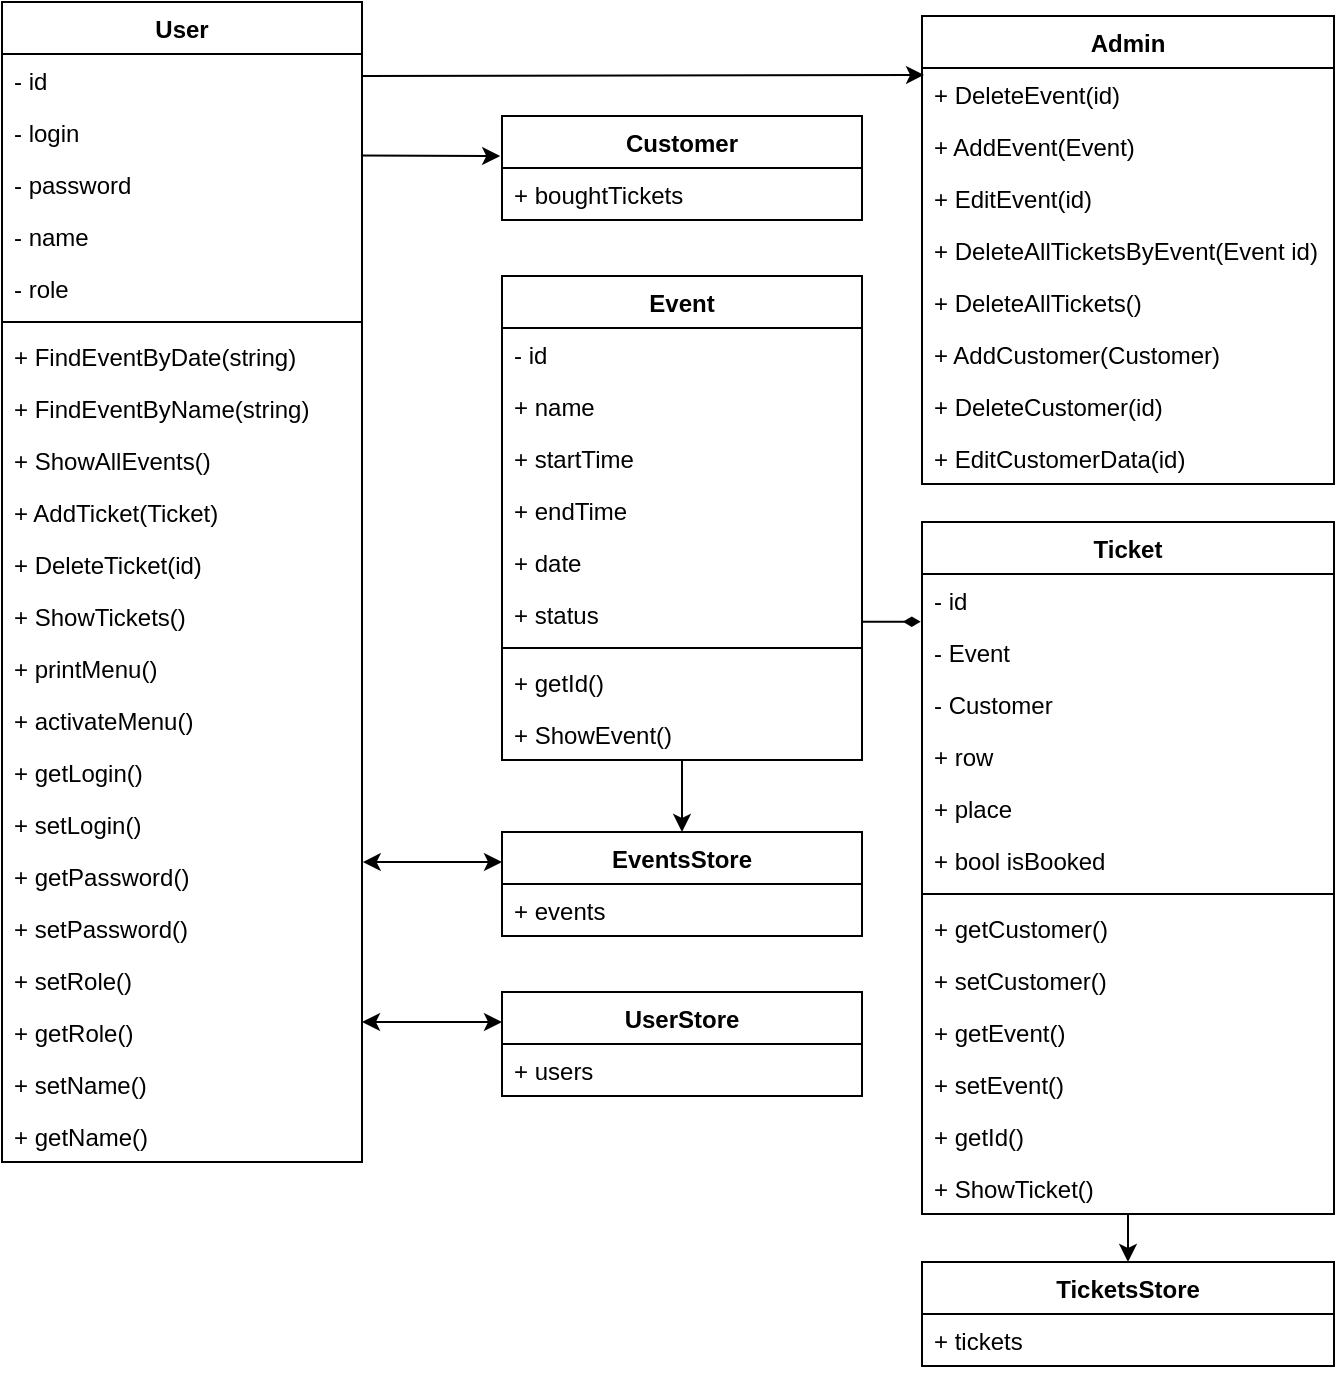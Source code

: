 <mxfile version="21.2.1" type="device">
  <diagram id="ClaCgD5qLuq-DKz93-Bp" name="Страница 1">
    <mxGraphModel dx="1050" dy="1718" grid="1" gridSize="10" guides="1" tooltips="1" connect="1" arrows="1" fold="1" page="1" pageScale="1" pageWidth="827" pageHeight="1169" math="0" shadow="0">
      <root>
        <mxCell id="0" />
        <mxCell id="1" parent="0" />
        <mxCell id="H0PDKfTX8FqYdz7Hu3HZ-1" value="Admin" style="swimlane;fontStyle=1;align=center;verticalAlign=top;childLayout=stackLayout;horizontal=1;startSize=26;horizontalStack=0;resizeParent=1;resizeParentMax=0;resizeLast=0;collapsible=1;marginBottom=0;" parent="1" vertex="1">
          <mxGeometry x="544" y="-1043" width="206" height="234" as="geometry">
            <mxRectangle x="40" y="40" width="100" height="30" as="alternateBounds" />
          </mxGeometry>
        </mxCell>
        <mxCell id="H0PDKfTX8FqYdz7Hu3HZ-4" value="+ DeleteEvent(id)" style="text;strokeColor=none;fillColor=none;align=left;verticalAlign=top;spacingLeft=4;spacingRight=4;overflow=hidden;rotatable=0;points=[[0,0.5],[1,0.5]];portConstraint=eastwest;" parent="H0PDKfTX8FqYdz7Hu3HZ-1" vertex="1">
          <mxGeometry y="26" width="206" height="26" as="geometry" />
        </mxCell>
        <mxCell id="H0PDKfTX8FqYdz7Hu3HZ-6" value="+ AddEvent(Event)" style="text;strokeColor=none;fillColor=none;align=left;verticalAlign=top;spacingLeft=4;spacingRight=4;overflow=hidden;rotatable=0;points=[[0,0.5],[1,0.5]];portConstraint=eastwest;" parent="H0PDKfTX8FqYdz7Hu3HZ-1" vertex="1">
          <mxGeometry y="52" width="206" height="26" as="geometry" />
        </mxCell>
        <mxCell id="H0PDKfTX8FqYdz7Hu3HZ-8" value="+ EditEvent(id)" style="text;strokeColor=none;fillColor=none;align=left;verticalAlign=top;spacingLeft=4;spacingRight=4;overflow=hidden;rotatable=0;points=[[0,0.5],[1,0.5]];portConstraint=eastwest;" parent="H0PDKfTX8FqYdz7Hu3HZ-1" vertex="1">
          <mxGeometry y="78" width="206" height="26" as="geometry" />
        </mxCell>
        <mxCell id="H0PDKfTX8FqYdz7Hu3HZ-10" value="+ DeleteAllTicketsByEvent(Event id)" style="text;strokeColor=none;fillColor=none;align=left;verticalAlign=top;spacingLeft=4;spacingRight=4;overflow=hidden;rotatable=0;points=[[0,0.5],[1,0.5]];portConstraint=eastwest;" parent="H0PDKfTX8FqYdz7Hu3HZ-1" vertex="1">
          <mxGeometry y="104" width="206" height="26" as="geometry" />
        </mxCell>
        <mxCell id="H0PDKfTX8FqYdz7Hu3HZ-12" value="+ DeleteAllTickets()" style="text;strokeColor=none;fillColor=none;align=left;verticalAlign=top;spacingLeft=4;spacingRight=4;overflow=hidden;rotatable=0;points=[[0,0.5],[1,0.5]];portConstraint=eastwest;" parent="H0PDKfTX8FqYdz7Hu3HZ-1" vertex="1">
          <mxGeometry y="130" width="206" height="26" as="geometry" />
        </mxCell>
        <mxCell id="H0PDKfTX8FqYdz7Hu3HZ-13" value="+ AddCustomer(Customer)" style="text;strokeColor=none;fillColor=none;align=left;verticalAlign=top;spacingLeft=4;spacingRight=4;overflow=hidden;rotatable=0;points=[[0,0.5],[1,0.5]];portConstraint=eastwest;" parent="H0PDKfTX8FqYdz7Hu3HZ-1" vertex="1">
          <mxGeometry y="156" width="206" height="26" as="geometry" />
        </mxCell>
        <mxCell id="H0PDKfTX8FqYdz7Hu3HZ-14" value="+ DeleteCustomer(id)" style="text;strokeColor=none;fillColor=none;align=left;verticalAlign=top;spacingLeft=4;spacingRight=4;overflow=hidden;rotatable=0;points=[[0,0.5],[1,0.5]];portConstraint=eastwest;" parent="H0PDKfTX8FqYdz7Hu3HZ-1" vertex="1">
          <mxGeometry y="182" width="206" height="26" as="geometry" />
        </mxCell>
        <mxCell id="H0PDKfTX8FqYdz7Hu3HZ-15" value="+ EditCustomerData(id)" style="text;strokeColor=none;fillColor=none;align=left;verticalAlign=top;spacingLeft=4;spacingRight=4;overflow=hidden;rotatable=0;points=[[0,0.5],[1,0.5]];portConstraint=eastwest;" parent="H0PDKfTX8FqYdz7Hu3HZ-1" vertex="1">
          <mxGeometry y="208" width="206" height="26" as="geometry" />
        </mxCell>
        <mxCell id="H0PDKfTX8FqYdz7Hu3HZ-19" value="Customer" style="swimlane;fontStyle=1;align=center;verticalAlign=top;childLayout=stackLayout;horizontal=1;startSize=26;horizontalStack=0;resizeParent=1;resizeParentMax=0;resizeLast=0;collapsible=1;marginBottom=0;" parent="1" vertex="1">
          <mxGeometry x="334" y="-993" width="180" height="52" as="geometry">
            <mxRectangle x="40" y="40" width="100" height="30" as="alternateBounds" />
          </mxGeometry>
        </mxCell>
        <mxCell id="cLQiwDub_EPoRTOffUzL-125" value="+ boughtTickets" style="text;strokeColor=none;fillColor=none;align=left;verticalAlign=top;spacingLeft=4;spacingRight=4;overflow=hidden;rotatable=0;points=[[0,0.5],[1,0.5]];portConstraint=eastwest;" parent="H0PDKfTX8FqYdz7Hu3HZ-19" vertex="1">
          <mxGeometry y="26" width="180" height="26" as="geometry" />
        </mxCell>
        <mxCell id="cLQiwDub_EPoRTOffUzL-141" style="edgeStyle=orthogonalEdgeStyle;rounded=0;orthogonalLoop=1;jettySize=auto;html=1;entryX=0.5;entryY=0;entryDx=0;entryDy=0;" parent="1" source="H0PDKfTX8FqYdz7Hu3HZ-36" target="cLQiwDub_EPoRTOffUzL-127" edge="1">
          <mxGeometry relative="1" as="geometry" />
        </mxCell>
        <mxCell id="H0PDKfTX8FqYdz7Hu3HZ-36" value="Ticket" style="swimlane;fontStyle=1;childLayout=stackLayout;horizontal=1;startSize=26;fillColor=none;horizontalStack=0;resizeParent=1;resizeParentMax=0;resizeLast=0;collapsible=1;marginBottom=0;" parent="1" vertex="1">
          <mxGeometry x="544" y="-790" width="206" height="346" as="geometry" />
        </mxCell>
        <mxCell id="cLQiwDub_EPoRTOffUzL-615" value="- id" style="text;strokeColor=none;fillColor=none;align=left;verticalAlign=top;spacingLeft=4;spacingRight=4;overflow=hidden;rotatable=0;points=[[0,0.5],[1,0.5]];portConstraint=eastwest;" parent="H0PDKfTX8FqYdz7Hu3HZ-36" vertex="1">
          <mxGeometry y="26" width="206" height="26" as="geometry" />
        </mxCell>
        <mxCell id="H0PDKfTX8FqYdz7Hu3HZ-37" value="- Event" style="text;strokeColor=none;fillColor=none;align=left;verticalAlign=top;spacingLeft=4;spacingRight=4;overflow=hidden;rotatable=0;points=[[0,0.5],[1,0.5]];portConstraint=eastwest;" parent="H0PDKfTX8FqYdz7Hu3HZ-36" vertex="1">
          <mxGeometry y="52" width="206" height="26" as="geometry" />
        </mxCell>
        <mxCell id="H0PDKfTX8FqYdz7Hu3HZ-38" value="- Customer" style="text;strokeColor=none;fillColor=none;align=left;verticalAlign=top;spacingLeft=4;spacingRight=4;overflow=hidden;rotatable=0;points=[[0,0.5],[1,0.5]];portConstraint=eastwest;" parent="H0PDKfTX8FqYdz7Hu3HZ-36" vertex="1">
          <mxGeometry y="78" width="206" height="26" as="geometry" />
        </mxCell>
        <mxCell id="H0PDKfTX8FqYdz7Hu3HZ-46" value="+ row" style="text;strokeColor=none;fillColor=none;align=left;verticalAlign=top;spacingLeft=4;spacingRight=4;overflow=hidden;rotatable=0;points=[[0,0.5],[1,0.5]];portConstraint=eastwest;" parent="H0PDKfTX8FqYdz7Hu3HZ-36" vertex="1">
          <mxGeometry y="104" width="206" height="26" as="geometry" />
        </mxCell>
        <mxCell id="H0PDKfTX8FqYdz7Hu3HZ-47" value="+ place" style="text;strokeColor=none;fillColor=none;align=left;verticalAlign=top;spacingLeft=4;spacingRight=4;overflow=hidden;rotatable=0;points=[[0,0.5],[1,0.5]];portConstraint=eastwest;" parent="H0PDKfTX8FqYdz7Hu3HZ-36" vertex="1">
          <mxGeometry y="130" width="206" height="26" as="geometry" />
        </mxCell>
        <mxCell id="H0PDKfTX8FqYdz7Hu3HZ-62" value="+ bool isBooked" style="text;strokeColor=none;fillColor=none;align=left;verticalAlign=top;spacingLeft=4;spacingRight=4;overflow=hidden;rotatable=0;points=[[0,0.5],[1,0.5]];portConstraint=eastwest;" parent="H0PDKfTX8FqYdz7Hu3HZ-36" vertex="1">
          <mxGeometry y="156" width="206" height="26" as="geometry" />
        </mxCell>
        <mxCell id="cLQiwDub_EPoRTOffUzL-149" value="" style="line;strokeWidth=1;fillColor=none;align=left;verticalAlign=middle;spacingTop=-1;spacingLeft=3;spacingRight=3;rotatable=0;labelPosition=right;points=[];portConstraint=eastwest;" parent="H0PDKfTX8FqYdz7Hu3HZ-36" vertex="1">
          <mxGeometry y="182" width="206" height="8" as="geometry" />
        </mxCell>
        <mxCell id="cLQiwDub_EPoRTOffUzL-148" value="+ getCustomer()" style="text;strokeColor=none;fillColor=none;align=left;verticalAlign=top;spacingLeft=4;spacingRight=4;overflow=hidden;rotatable=0;points=[[0,0.5],[1,0.5]];portConstraint=eastwest;" parent="H0PDKfTX8FqYdz7Hu3HZ-36" vertex="1">
          <mxGeometry y="190" width="206" height="26" as="geometry" />
        </mxCell>
        <mxCell id="cLQiwDub_EPoRTOffUzL-150" value="+ setCustomer()" style="text;strokeColor=none;fillColor=none;align=left;verticalAlign=top;spacingLeft=4;spacingRight=4;overflow=hidden;rotatable=0;points=[[0,0.5],[1,0.5]];portConstraint=eastwest;" parent="H0PDKfTX8FqYdz7Hu3HZ-36" vertex="1">
          <mxGeometry y="216" width="206" height="26" as="geometry" />
        </mxCell>
        <mxCell id="cLQiwDub_EPoRTOffUzL-151" value="+ getEvent()" style="text;strokeColor=none;fillColor=none;align=left;verticalAlign=top;spacingLeft=4;spacingRight=4;overflow=hidden;rotatable=0;points=[[0,0.5],[1,0.5]];portConstraint=eastwest;" parent="H0PDKfTX8FqYdz7Hu3HZ-36" vertex="1">
          <mxGeometry y="242" width="206" height="26" as="geometry" />
        </mxCell>
        <mxCell id="cLQiwDub_EPoRTOffUzL-162" value="+ setEvent()" style="text;strokeColor=none;fillColor=none;align=left;verticalAlign=top;spacingLeft=4;spacingRight=4;overflow=hidden;rotatable=0;points=[[0,0.5],[1,0.5]];portConstraint=eastwest;" parent="H0PDKfTX8FqYdz7Hu3HZ-36" vertex="1">
          <mxGeometry y="268" width="206" height="26" as="geometry" />
        </mxCell>
        <mxCell id="cLQiwDub_EPoRTOffUzL-616" value="+ getId()" style="text;strokeColor=none;fillColor=none;align=left;verticalAlign=top;spacingLeft=4;spacingRight=4;overflow=hidden;rotatable=0;points=[[0,0.5],[1,0.5]];portConstraint=eastwest;" parent="H0PDKfTX8FqYdz7Hu3HZ-36" vertex="1">
          <mxGeometry y="294" width="206" height="26" as="geometry" />
        </mxCell>
        <mxCell id="S16S4RK09Bb7ooY5-xf1-2" value="+ ShowTicket()" style="text;strokeColor=none;fillColor=none;align=left;verticalAlign=top;spacingLeft=4;spacingRight=4;overflow=hidden;rotatable=0;points=[[0,0.5],[1,0.5]];portConstraint=eastwest;" vertex="1" parent="H0PDKfTX8FqYdz7Hu3HZ-36">
          <mxGeometry y="320" width="206" height="26" as="geometry" />
        </mxCell>
        <mxCell id="H0PDKfTX8FqYdz7Hu3HZ-51" style="rounded=0;orthogonalLoop=1;jettySize=auto;html=1;startArrow=classic;startFill=1;endArrow=classic;endFill=1;exitX=1.002;exitY=0.194;exitDx=0;exitDy=0;exitPerimeter=0;" parent="1" edge="1">
          <mxGeometry relative="1" as="geometry">
            <Array as="points" />
            <mxPoint x="334" y="-620" as="targetPoint" />
            <mxPoint x="264.36" y="-619.956" as="sourcePoint" />
          </mxGeometry>
        </mxCell>
        <mxCell id="H0PDKfTX8FqYdz7Hu3HZ-55" style="edgeStyle=none;rounded=0;orthogonalLoop=1;jettySize=auto;html=1;endArrow=diamondThin;endFill=1;exitX=1.002;exitY=0.649;exitDx=0;exitDy=0;entryX=-0.003;entryY=0.918;entryDx=0;entryDy=0;entryPerimeter=0;exitPerimeter=0;" parent="1" source="cLQiwDub_EPoRTOffUzL-114" target="cLQiwDub_EPoRTOffUzL-615" edge="1">
          <mxGeometry relative="1" as="geometry">
            <mxPoint x="511" y="-665" as="sourcePoint" />
            <mxPoint x="540" y="-744" as="targetPoint" />
          </mxGeometry>
        </mxCell>
        <mxCell id="mET-laxzgPLThdWNp_bz-1" value="User" style="swimlane;fontStyle=1;align=center;verticalAlign=top;childLayout=stackLayout;horizontal=1;startSize=26;horizontalStack=0;resizeParent=1;resizeParentMax=0;resizeLast=0;collapsible=1;marginBottom=0;" parent="1" vertex="1">
          <mxGeometry x="84" y="-1050" width="180" height="580" as="geometry">
            <mxRectangle x="40" y="40" width="100" height="30" as="alternateBounds" />
          </mxGeometry>
        </mxCell>
        <mxCell id="mET-laxzgPLThdWNp_bz-13" value="- id" style="text;strokeColor=none;fillColor=none;align=left;verticalAlign=top;spacingLeft=4;spacingRight=4;overflow=hidden;rotatable=0;points=[[0,0.5],[1,0.5]];portConstraint=eastwest;" parent="mET-laxzgPLThdWNp_bz-1" vertex="1">
          <mxGeometry y="26" width="180" height="26" as="geometry" />
        </mxCell>
        <mxCell id="mET-laxzgPLThdWNp_bz-2" value="- login" style="text;strokeColor=none;fillColor=none;align=left;verticalAlign=top;spacingLeft=4;spacingRight=4;overflow=hidden;rotatable=0;points=[[0,0.5],[1,0.5]];portConstraint=eastwest;" parent="mET-laxzgPLThdWNp_bz-1" vertex="1">
          <mxGeometry y="52" width="180" height="26" as="geometry" />
        </mxCell>
        <mxCell id="mET-laxzgPLThdWNp_bz-3" value="- password" style="text;strokeColor=none;fillColor=none;align=left;verticalAlign=top;spacingLeft=4;spacingRight=4;overflow=hidden;rotatable=0;points=[[0,0.5],[1,0.5]];portConstraint=eastwest;" parent="mET-laxzgPLThdWNp_bz-1" vertex="1">
          <mxGeometry y="78" width="180" height="26" as="geometry" />
        </mxCell>
        <mxCell id="mET-laxzgPLThdWNp_bz-11" value="- name" style="text;strokeColor=none;fillColor=none;align=left;verticalAlign=top;spacingLeft=4;spacingRight=4;overflow=hidden;rotatable=0;points=[[0,0.5],[1,0.5]];portConstraint=eastwest;" parent="mET-laxzgPLThdWNp_bz-1" vertex="1">
          <mxGeometry y="104" width="180" height="26" as="geometry" />
        </mxCell>
        <mxCell id="mET-laxzgPLThdWNp_bz-21" value="- role" style="text;strokeColor=none;fillColor=none;align=left;verticalAlign=top;spacingLeft=4;spacingRight=4;overflow=hidden;rotatable=0;points=[[0,0.5],[1,0.5]];portConstraint=eastwest;" parent="mET-laxzgPLThdWNp_bz-1" vertex="1">
          <mxGeometry y="130" width="180" height="26" as="geometry" />
        </mxCell>
        <mxCell id="mET-laxzgPLThdWNp_bz-4" value="" style="line;strokeWidth=1;fillColor=none;align=left;verticalAlign=middle;spacingTop=-1;spacingLeft=3;spacingRight=3;rotatable=0;labelPosition=right;points=[];portConstraint=eastwest;" parent="mET-laxzgPLThdWNp_bz-1" vertex="1">
          <mxGeometry y="156" width="180" height="8" as="geometry" />
        </mxCell>
        <mxCell id="mET-laxzgPLThdWNp_bz-5" value="+ FindEventByDate(string)" style="text;strokeColor=none;fillColor=none;align=left;verticalAlign=top;spacingLeft=4;spacingRight=4;overflow=hidden;rotatable=0;points=[[0,0.5],[1,0.5]];portConstraint=eastwest;" parent="mET-laxzgPLThdWNp_bz-1" vertex="1">
          <mxGeometry y="164" width="180" height="26" as="geometry" />
        </mxCell>
        <mxCell id="mET-laxzgPLThdWNp_bz-14" value="+ FindEventByName(string)" style="text;strokeColor=none;fillColor=none;align=left;verticalAlign=top;spacingLeft=4;spacingRight=4;overflow=hidden;rotatable=0;points=[[0,0.5],[1,0.5]];portConstraint=eastwest;" parent="mET-laxzgPLThdWNp_bz-1" vertex="1">
          <mxGeometry y="190" width="180" height="26" as="geometry" />
        </mxCell>
        <mxCell id="mET-laxzgPLThdWNp_bz-6" value="+ ShowAllEvents()" style="text;strokeColor=none;fillColor=none;align=left;verticalAlign=top;spacingLeft=4;spacingRight=4;overflow=hidden;rotatable=0;points=[[0,0.5],[1,0.5]];portConstraint=eastwest;" parent="mET-laxzgPLThdWNp_bz-1" vertex="1">
          <mxGeometry y="216" width="180" height="26" as="geometry" />
        </mxCell>
        <mxCell id="mET-laxzgPLThdWNp_bz-8" value="+ AddTicket(Ticket)" style="text;strokeColor=none;fillColor=none;align=left;verticalAlign=top;spacingLeft=4;spacingRight=4;overflow=hidden;rotatable=0;points=[[0,0.5],[1,0.5]];portConstraint=eastwest;" parent="mET-laxzgPLThdWNp_bz-1" vertex="1">
          <mxGeometry y="242" width="180" height="26" as="geometry" />
        </mxCell>
        <mxCell id="mET-laxzgPLThdWNp_bz-9" value="+ DeleteTicket(id)" style="text;strokeColor=none;fillColor=none;align=left;verticalAlign=top;spacingLeft=4;spacingRight=4;overflow=hidden;rotatable=0;points=[[0,0.5],[1,0.5]];portConstraint=eastwest;" parent="mET-laxzgPLThdWNp_bz-1" vertex="1">
          <mxGeometry y="268" width="180" height="26" as="geometry" />
        </mxCell>
        <mxCell id="mET-laxzgPLThdWNp_bz-10" value="+ ShowTickets()" style="text;strokeColor=none;fillColor=none;align=left;verticalAlign=top;spacingLeft=4;spacingRight=4;overflow=hidden;rotatable=0;points=[[0,0.5],[1,0.5]];portConstraint=eastwest;" parent="mET-laxzgPLThdWNp_bz-1" vertex="1">
          <mxGeometry y="294" width="180" height="26" as="geometry" />
        </mxCell>
        <mxCell id="mET-laxzgPLThdWNp_bz-24" value="+ printMenu()" style="text;strokeColor=none;fillColor=none;align=left;verticalAlign=top;spacingLeft=4;spacingRight=4;overflow=hidden;rotatable=0;points=[[0,0.5],[1,0.5]];portConstraint=eastwest;" parent="mET-laxzgPLThdWNp_bz-1" vertex="1">
          <mxGeometry y="320" width="180" height="26" as="geometry" />
        </mxCell>
        <mxCell id="mET-laxzgPLThdWNp_bz-26" value="+ activateMenu()" style="text;strokeColor=none;fillColor=none;align=left;verticalAlign=top;spacingLeft=4;spacingRight=4;overflow=hidden;rotatable=0;points=[[0,0.5],[1,0.5]];portConstraint=eastwest;" parent="mET-laxzgPLThdWNp_bz-1" vertex="1">
          <mxGeometry y="346" width="180" height="26" as="geometry" />
        </mxCell>
        <mxCell id="mET-laxzgPLThdWNp_bz-15" value="+ getLogin()" style="text;strokeColor=none;fillColor=none;align=left;verticalAlign=top;spacingLeft=4;spacingRight=4;overflow=hidden;rotatable=0;points=[[0,0.5],[1,0.5]];portConstraint=eastwest;" parent="mET-laxzgPLThdWNp_bz-1" vertex="1">
          <mxGeometry y="372" width="180" height="26" as="geometry" />
        </mxCell>
        <mxCell id="mET-laxzgPLThdWNp_bz-16" value="+ setLogin()" style="text;strokeColor=none;fillColor=none;align=left;verticalAlign=top;spacingLeft=4;spacingRight=4;overflow=hidden;rotatable=0;points=[[0,0.5],[1,0.5]];portConstraint=eastwest;" parent="mET-laxzgPLThdWNp_bz-1" vertex="1">
          <mxGeometry y="398" width="180" height="26" as="geometry" />
        </mxCell>
        <mxCell id="mET-laxzgPLThdWNp_bz-17" value="+ getPassword()" style="text;strokeColor=none;fillColor=none;align=left;verticalAlign=top;spacingLeft=4;spacingRight=4;overflow=hidden;rotatable=0;points=[[0,0.5],[1,0.5]];portConstraint=eastwest;" parent="mET-laxzgPLThdWNp_bz-1" vertex="1">
          <mxGeometry y="424" width="180" height="26" as="geometry" />
        </mxCell>
        <mxCell id="mET-laxzgPLThdWNp_bz-18" value="+ setPassword()" style="text;strokeColor=none;fillColor=none;align=left;verticalAlign=top;spacingLeft=4;spacingRight=4;overflow=hidden;rotatable=0;points=[[0,0.5],[1,0.5]];portConstraint=eastwest;" parent="mET-laxzgPLThdWNp_bz-1" vertex="1">
          <mxGeometry y="450" width="180" height="26" as="geometry" />
        </mxCell>
        <mxCell id="mET-laxzgPLThdWNp_bz-19" value="+ setRole()" style="text;strokeColor=none;fillColor=none;align=left;verticalAlign=top;spacingLeft=4;spacingRight=4;overflow=hidden;rotatable=0;points=[[0,0.5],[1,0.5]];portConstraint=eastwest;" parent="mET-laxzgPLThdWNp_bz-1" vertex="1">
          <mxGeometry y="476" width="180" height="26" as="geometry" />
        </mxCell>
        <mxCell id="mET-laxzgPLThdWNp_bz-20" value="+ getRole()" style="text;strokeColor=none;fillColor=none;align=left;verticalAlign=top;spacingLeft=4;spacingRight=4;overflow=hidden;rotatable=0;points=[[0,0.5],[1,0.5]];portConstraint=eastwest;" parent="mET-laxzgPLThdWNp_bz-1" vertex="1">
          <mxGeometry y="502" width="180" height="26" as="geometry" />
        </mxCell>
        <mxCell id="mET-laxzgPLThdWNp_bz-22" value="+ setName()" style="text;strokeColor=none;fillColor=none;align=left;verticalAlign=top;spacingLeft=4;spacingRight=4;overflow=hidden;rotatable=0;points=[[0,0.5],[1,0.5]];portConstraint=eastwest;" parent="mET-laxzgPLThdWNp_bz-1" vertex="1">
          <mxGeometry y="528" width="180" height="26" as="geometry" />
        </mxCell>
        <mxCell id="mET-laxzgPLThdWNp_bz-23" value="+ getName()" style="text;strokeColor=none;fillColor=none;align=left;verticalAlign=top;spacingLeft=4;spacingRight=4;overflow=hidden;rotatable=0;points=[[0,0.5],[1,0.5]];portConstraint=eastwest;" parent="mET-laxzgPLThdWNp_bz-1" vertex="1">
          <mxGeometry y="554" width="180" height="26" as="geometry" />
        </mxCell>
        <mxCell id="cLQiwDub_EPoRTOffUzL-140" style="edgeStyle=orthogonalEdgeStyle;rounded=0;orthogonalLoop=1;jettySize=auto;html=1;entryX=0.5;entryY=0;entryDx=0;entryDy=0;" parent="1" source="cLQiwDub_EPoRTOffUzL-107" target="cLQiwDub_EPoRTOffUzL-132" edge="1">
          <mxGeometry relative="1" as="geometry" />
        </mxCell>
        <mxCell id="cLQiwDub_EPoRTOffUzL-107" value="Event" style="swimlane;fontStyle=1;align=center;verticalAlign=top;childLayout=stackLayout;horizontal=1;startSize=26;horizontalStack=0;resizeParent=1;resizeParentMax=0;resizeLast=0;collapsible=1;marginBottom=0;" parent="1" vertex="1">
          <mxGeometry x="334" y="-913" width="180" height="242" as="geometry">
            <mxRectangle x="40" y="40" width="100" height="30" as="alternateBounds" />
          </mxGeometry>
        </mxCell>
        <mxCell id="cLQiwDub_EPoRTOffUzL-109" value="- id" style="text;strokeColor=none;fillColor=none;align=left;verticalAlign=top;spacingLeft=4;spacingRight=4;overflow=hidden;rotatable=0;points=[[0,0.5],[1,0.5]];portConstraint=eastwest;" parent="cLQiwDub_EPoRTOffUzL-107" vertex="1">
          <mxGeometry y="26" width="180" height="26" as="geometry" />
        </mxCell>
        <mxCell id="cLQiwDub_EPoRTOffUzL-110" value="+ name" style="text;strokeColor=none;fillColor=none;align=left;verticalAlign=top;spacingLeft=4;spacingRight=4;overflow=hidden;rotatable=0;points=[[0,0.5],[1,0.5]];portConstraint=eastwest;" parent="cLQiwDub_EPoRTOffUzL-107" vertex="1">
          <mxGeometry y="52" width="180" height="26" as="geometry" />
        </mxCell>
        <mxCell id="cLQiwDub_EPoRTOffUzL-112" value="+ startTime" style="text;strokeColor=none;fillColor=none;align=left;verticalAlign=top;spacingLeft=4;spacingRight=4;overflow=hidden;rotatable=0;points=[[0,0.5],[1,0.5]];portConstraint=eastwest;" parent="cLQiwDub_EPoRTOffUzL-107" vertex="1">
          <mxGeometry y="78" width="180" height="26" as="geometry" />
        </mxCell>
        <mxCell id="cLQiwDub_EPoRTOffUzL-113" value="+ endTime" style="text;strokeColor=none;fillColor=none;align=left;verticalAlign=top;spacingLeft=4;spacingRight=4;overflow=hidden;rotatable=0;points=[[0,0.5],[1,0.5]];portConstraint=eastwest;" parent="cLQiwDub_EPoRTOffUzL-107" vertex="1">
          <mxGeometry y="104" width="180" height="26" as="geometry" />
        </mxCell>
        <mxCell id="cLQiwDub_EPoRTOffUzL-111" value="+ date" style="text;strokeColor=none;fillColor=none;align=left;verticalAlign=top;spacingLeft=4;spacingRight=4;overflow=hidden;rotatable=0;points=[[0,0.5],[1,0.5]];portConstraint=eastwest;" parent="cLQiwDub_EPoRTOffUzL-107" vertex="1">
          <mxGeometry y="130" width="180" height="26" as="geometry" />
        </mxCell>
        <mxCell id="cLQiwDub_EPoRTOffUzL-114" value="+ status" style="text;strokeColor=none;fillColor=none;align=left;verticalAlign=top;spacingLeft=4;spacingRight=4;overflow=hidden;rotatable=0;points=[[0,0.5],[1,0.5]];portConstraint=eastwest;" parent="cLQiwDub_EPoRTOffUzL-107" vertex="1">
          <mxGeometry y="156" width="180" height="26" as="geometry" />
        </mxCell>
        <mxCell id="cLQiwDub_EPoRTOffUzL-108" value="" style="line;strokeWidth=1;fillColor=none;align=left;verticalAlign=middle;spacingTop=-1;spacingLeft=3;spacingRight=3;rotatable=0;labelPosition=right;points=[];portConstraint=eastwest;" parent="cLQiwDub_EPoRTOffUzL-107" vertex="1">
          <mxGeometry y="182" width="180" height="8" as="geometry" />
        </mxCell>
        <mxCell id="cLQiwDub_EPoRTOffUzL-115" value="+ getId()" style="text;strokeColor=none;fillColor=none;align=left;verticalAlign=top;spacingLeft=4;spacingRight=4;overflow=hidden;rotatable=0;points=[[0,0.5],[1,0.5]];portConstraint=eastwest;" parent="cLQiwDub_EPoRTOffUzL-107" vertex="1">
          <mxGeometry y="190" width="180" height="26" as="geometry" />
        </mxCell>
        <mxCell id="S16S4RK09Bb7ooY5-xf1-1" value="+ ShowEvent()" style="text;strokeColor=none;fillColor=none;align=left;verticalAlign=top;spacingLeft=4;spacingRight=4;overflow=hidden;rotatable=0;points=[[0,0.5],[1,0.5]];portConstraint=eastwest;" vertex="1" parent="cLQiwDub_EPoRTOffUzL-107">
          <mxGeometry y="216" width="180" height="26" as="geometry" />
        </mxCell>
        <mxCell id="cLQiwDub_EPoRTOffUzL-117" value="UserStore" style="swimlane;fontStyle=1;align=center;verticalAlign=top;childLayout=stackLayout;horizontal=1;startSize=26;horizontalStack=0;resizeParent=1;resizeParentMax=0;resizeLast=0;collapsible=1;marginBottom=0;" parent="1" vertex="1">
          <mxGeometry x="334" y="-555" width="180" height="52" as="geometry">
            <mxRectangle x="40" y="40" width="100" height="30" as="alternateBounds" />
          </mxGeometry>
        </mxCell>
        <mxCell id="cLQiwDub_EPoRTOffUzL-119" value="+ users" style="text;strokeColor=none;fillColor=none;align=left;verticalAlign=top;spacingLeft=4;spacingRight=4;overflow=hidden;rotatable=0;points=[[0,0.5],[1,0.5]];portConstraint=eastwest;" parent="cLQiwDub_EPoRTOffUzL-117" vertex="1">
          <mxGeometry y="26" width="180" height="26" as="geometry" />
        </mxCell>
        <mxCell id="cLQiwDub_EPoRTOffUzL-127" value="TicketsStore" style="swimlane;fontStyle=1;align=center;verticalAlign=top;childLayout=stackLayout;horizontal=1;startSize=26;horizontalStack=0;resizeParent=1;resizeParentMax=0;resizeLast=0;collapsible=1;marginBottom=0;" parent="1" vertex="1">
          <mxGeometry x="544" y="-420" width="206" height="52" as="geometry">
            <mxRectangle x="40" y="40" width="100" height="30" as="alternateBounds" />
          </mxGeometry>
        </mxCell>
        <mxCell id="cLQiwDub_EPoRTOffUzL-128" value="+ tickets" style="text;strokeColor=none;fillColor=none;align=left;verticalAlign=top;spacingLeft=4;spacingRight=4;overflow=hidden;rotatable=0;points=[[0,0.5],[1,0.5]];portConstraint=eastwest;" parent="cLQiwDub_EPoRTOffUzL-127" vertex="1">
          <mxGeometry y="26" width="206" height="26" as="geometry" />
        </mxCell>
        <mxCell id="cLQiwDub_EPoRTOffUzL-132" value="EventsStore" style="swimlane;fontStyle=1;align=center;verticalAlign=top;childLayout=stackLayout;horizontal=1;startSize=26;horizontalStack=0;resizeParent=1;resizeParentMax=0;resizeLast=0;collapsible=1;marginBottom=0;" parent="1" vertex="1">
          <mxGeometry x="334" y="-635" width="180" height="52" as="geometry">
            <mxRectangle x="40" y="40" width="100" height="30" as="alternateBounds" />
          </mxGeometry>
        </mxCell>
        <mxCell id="cLQiwDub_EPoRTOffUzL-133" value="+ events" style="text;strokeColor=none;fillColor=none;align=left;verticalAlign=top;spacingLeft=4;spacingRight=4;overflow=hidden;rotatable=0;points=[[0,0.5],[1,0.5]];portConstraint=eastwest;" parent="cLQiwDub_EPoRTOffUzL-132" vertex="1">
          <mxGeometry y="26" width="180" height="26" as="geometry" />
        </mxCell>
        <mxCell id="cLQiwDub_EPoRTOffUzL-137" style="rounded=0;orthogonalLoop=1;jettySize=auto;html=1;exitX=1.001;exitY=0.423;exitDx=0;exitDy=0;entryX=0.005;entryY=0.133;entryDx=0;entryDy=0;entryPerimeter=0;exitPerimeter=0;" parent="1" source="mET-laxzgPLThdWNp_bz-13" target="H0PDKfTX8FqYdz7Hu3HZ-4" edge="1">
          <mxGeometry relative="1" as="geometry" />
        </mxCell>
        <mxCell id="cLQiwDub_EPoRTOffUzL-139" style="rounded=0;orthogonalLoop=1;jettySize=auto;html=1;exitX=0.997;exitY=0.95;exitDx=0;exitDy=0;exitPerimeter=0;entryX=-0.005;entryY=0.385;entryDx=0;entryDy=0;entryPerimeter=0;" parent="1" source="mET-laxzgPLThdWNp_bz-2" target="H0PDKfTX8FqYdz7Hu3HZ-19" edge="1">
          <mxGeometry relative="1" as="geometry">
            <mxPoint x="334" y="-963" as="targetPoint" />
          </mxGeometry>
        </mxCell>
        <mxCell id="cLQiwDub_EPoRTOffUzL-147" style="rounded=0;orthogonalLoop=1;jettySize=auto;html=1;startArrow=classic;startFill=1;endArrow=classic;endFill=1;exitX=1.002;exitY=0.194;exitDx=0;exitDy=0;exitPerimeter=0;" parent="1" edge="1">
          <mxGeometry relative="1" as="geometry">
            <Array as="points" />
            <mxPoint x="334" y="-540" as="targetPoint" />
            <mxPoint x="264" y="-540" as="sourcePoint" />
          </mxGeometry>
        </mxCell>
      </root>
    </mxGraphModel>
  </diagram>
</mxfile>
